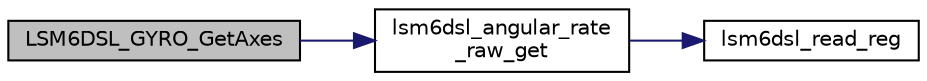 digraph "LSM6DSL_GYRO_GetAxes"
{
 // LATEX_PDF_SIZE
  edge [fontname="Helvetica",fontsize="10",labelfontname="Helvetica",labelfontsize="10"];
  node [fontname="Helvetica",fontsize="10",shape=record];
  rankdir="LR";
  Node1 [label="LSM6DSL_GYRO_GetAxes",height=0.2,width=0.4,color="black", fillcolor="grey75", style="filled", fontcolor="black",tooltip="Get the LSM6DSL gyroscope sensor axes."];
  Node1 -> Node2 [color="midnightblue",fontsize="10",style="solid",fontname="Helvetica"];
  Node2 [label="lsm6dsl_angular_rate\l_raw_get",height=0.2,width=0.4,color="black", fillcolor="white", style="filled",URL="$group___l_s_m6_d_s_l___dataoutput.html#ga05a2d109adc65390dd5f6f487aae5db3",tooltip="Angular rate sensor. The value is expressed as a 16-bit word in two’s complement.[get]."];
  Node2 -> Node3 [color="midnightblue",fontsize="10",style="solid",fontname="Helvetica"];
  Node3 [label="lsm6dsl_read_reg",height=0.2,width=0.4,color="black", fillcolor="white", style="filled",URL="$group___l_s_m6_d_s_l__interfaces__functions.html#ga7ad5e0d379d6cc9a6a2dff69c6df5a50",tooltip="Read generic device register."];
}
